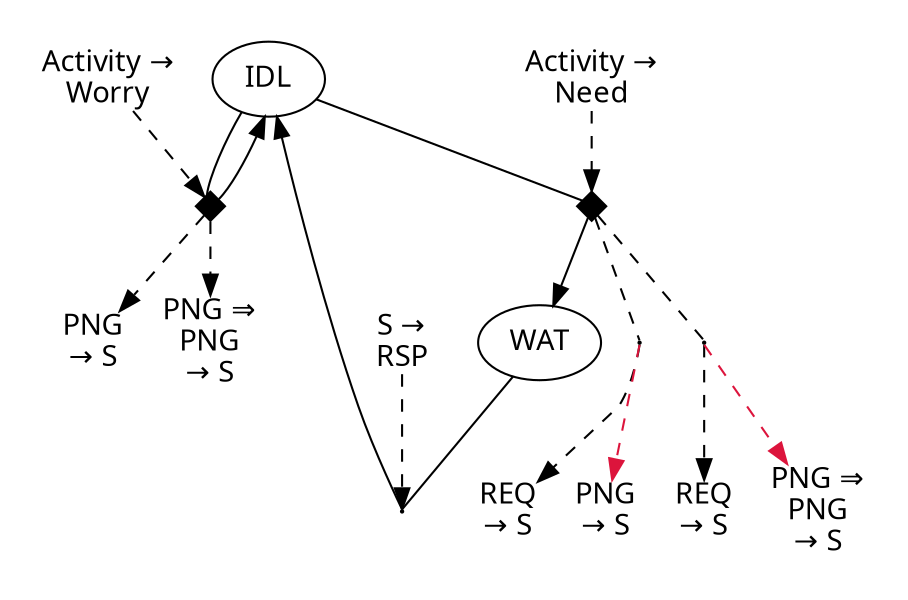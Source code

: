 digraph {
color=white;
graph [ fontname="sans-serif" ];
node [ fontname="sans-serif" ];
edge [ fontname="sans-serif" ];
A_0_false [ label="IDL", shape=ellipse ];
subgraph cluster_0 {
T_0_18446744073709551615 [ shape=diamond, label="", fontsize=0, width=0.2, height=0.2, style=filled, color=black ];
A_0_false -> T_0_18446744073709551615 [ arrowhead=none, direction=forward ];
T_0_18446744073709551615 -> A_0_false;
D_0_18446744073709551615_3 [ label="Activity &#8594;\nWorry", shape=plain ];
D_0_18446744073709551615_3 -> T_0_18446744073709551615 [ color=Black, style=dashed ];
S_0_18446744073709551615_4 [ label="PNG\n&#8594; S", shape=plain ];
T_0_18446744073709551615 -> S_0_18446744073709551615_4 [ color=Black, style=dashed ];
S_0_18446744073709551615_6 [ label="PNG &#8658;\nPNG\n&#8594; S", shape=plain ];
T_0_18446744073709551615 -> S_0_18446744073709551615_6 [ color=Black, style=dashed ];
}
A_1_false [ label="WAT", shape=ellipse ];
subgraph cluster_1 {
T_1_18446744073709551615 [ shape=diamond, label="", fontsize=0, width=0.2, height=0.2, style=filled, color=black ];
A_0_false -> T_1_18446744073709551615 [ arrowhead=none, direction=forward ];
T_1_18446744073709551615 -> A_1_false;
D_1_18446744073709551615_0 [ label="Activity &#8594;\nNeed", shape=plain ];
D_1_18446744073709551615_0 -> T_1_18446744073709551615 [ color=Black, style=dashed ];
T_1_0 [ shape=point, height=0.015, width=0.015, style=filled ];
T_1_18446744073709551615 -> T_1_0 [ arrowhead=none, direction=forward, style=dashed ];
S_1_0_1 [ label="REQ\n&#8594; S", shape=plain ];
T_1_0 -> S_1_0_1 [ color=Black, style=dashed ];
S_1_0_2 [ label="PNG\n&#8594; S", shape=plain ];
T_1_0 -> S_1_0_2 [ color=Crimson, style=dashed ];
T_1_1 [ shape=point, height=0.015, width=0.015, style=filled ];
T_1_18446744073709551615 -> T_1_1 [ arrowhead=none, direction=forward, style=dashed ];
S_1_1_1 [ label="REQ\n&#8594; S", shape=plain ];
T_1_1 -> S_1_1_1 [ color=Black, style=dashed ];
S_1_1_5 [ label="PNG &#8658;\nPNG\n&#8594; S", shape=plain ];
T_1_1 -> S_1_1_5 [ color=Crimson, style=dashed ];
}
subgraph cluster_2 {
T_2_18446744073709551615 [ shape=point, height=0.015, width=0.015 ];
A_1_false -> T_2_18446744073709551615 [ arrowhead=none, direction=forward ];
T_2_18446744073709551615 -> A_0_false;
D_2_18446744073709551615_8 [ label="S &#8594;\nRSP", shape=plain ];
D_2_18446744073709551615_8 -> T_2_18446744073709551615 [ color=Black, style=dashed ];
}
}
